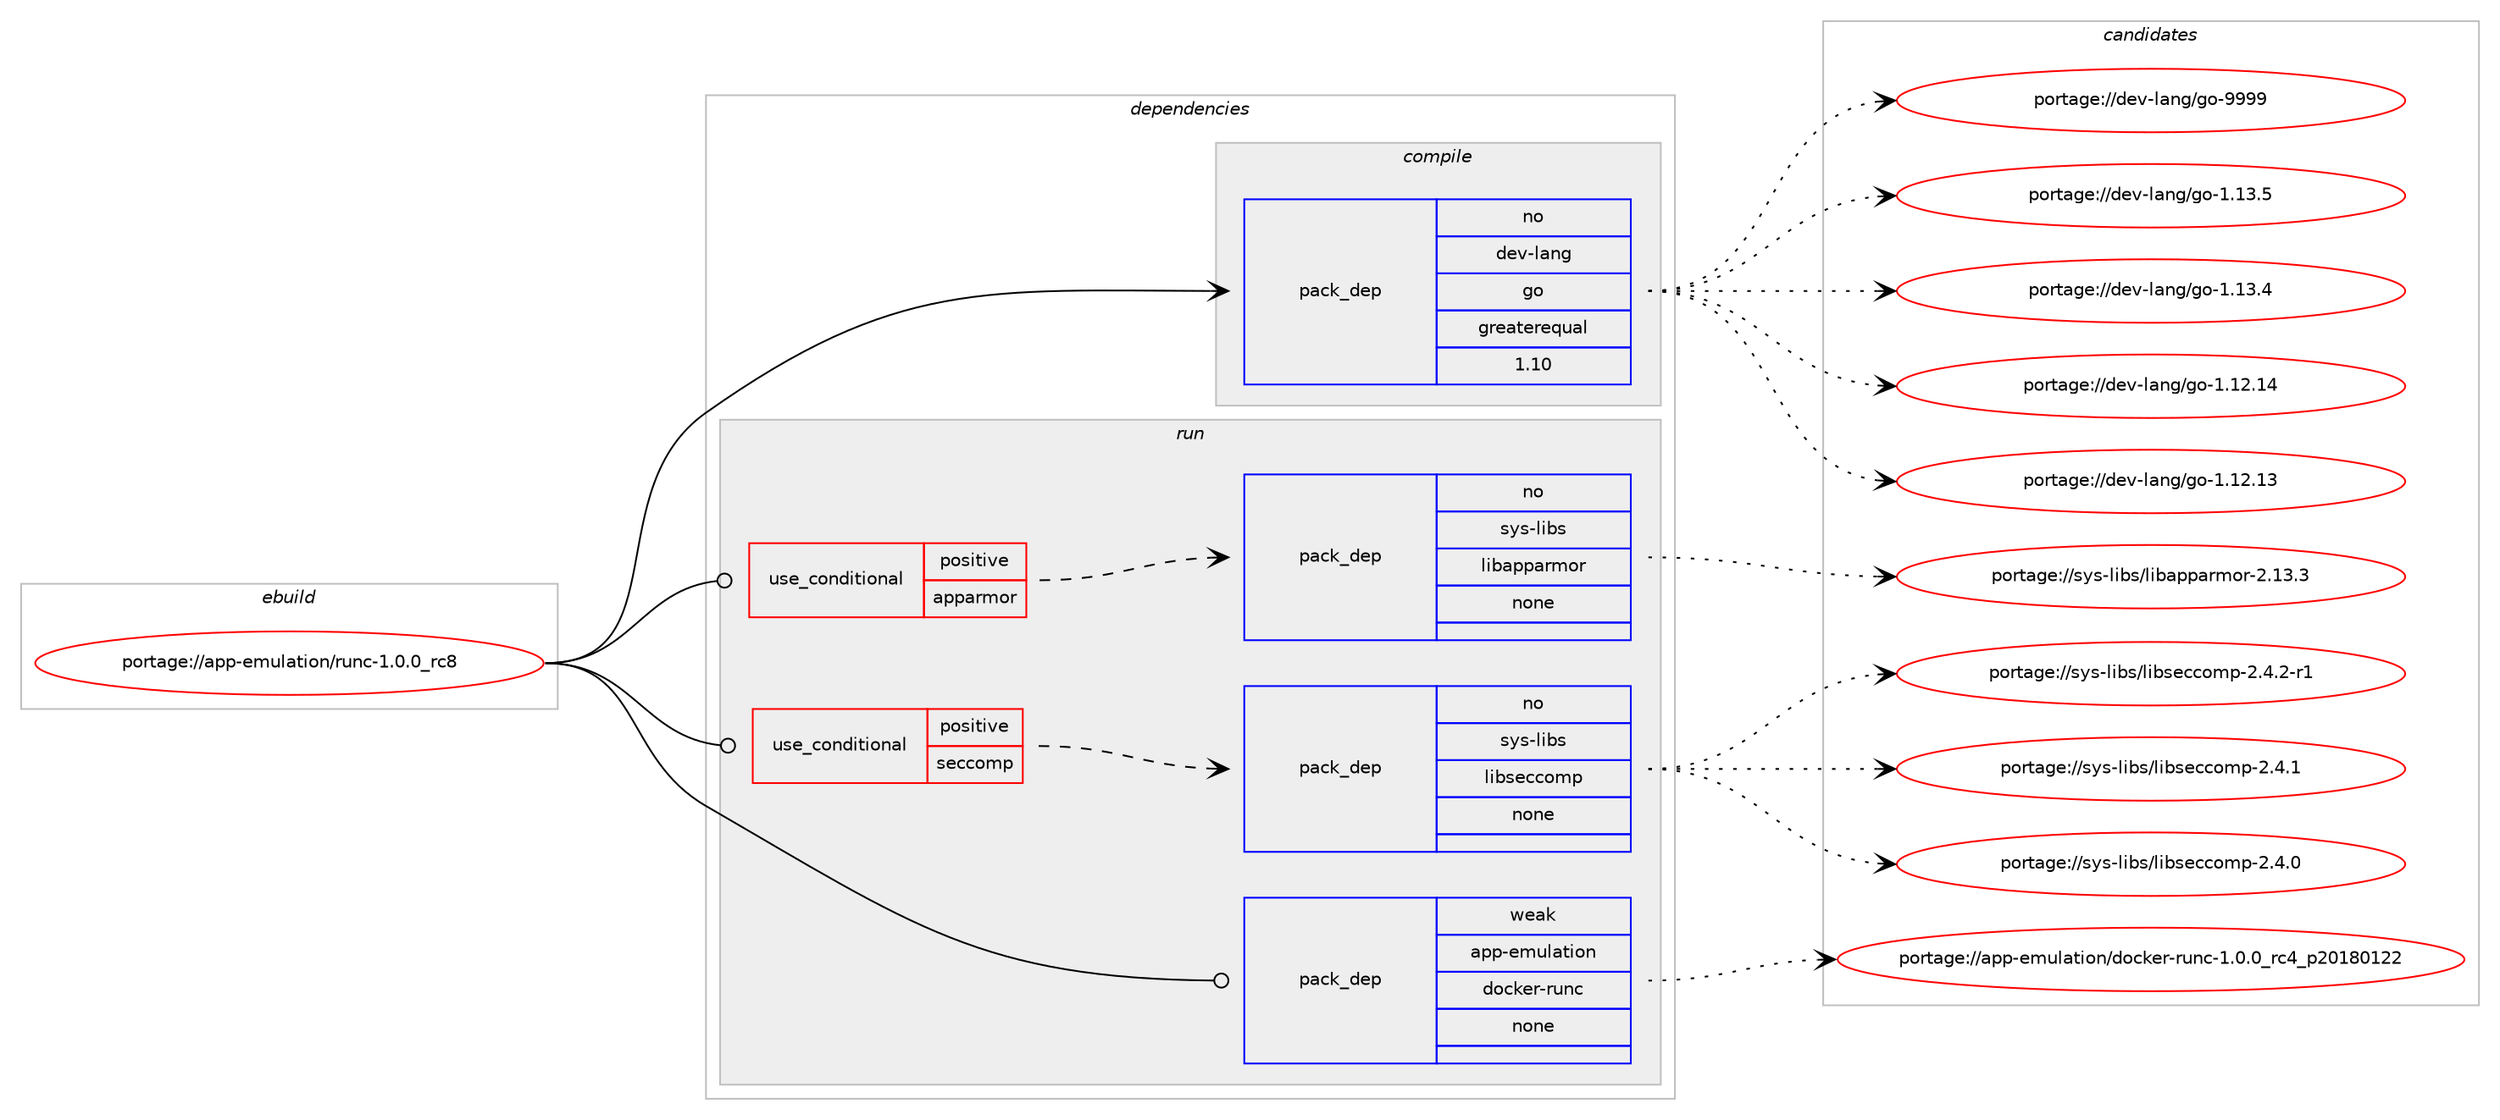 digraph prolog {

# *************
# Graph options
# *************

newrank=true;
concentrate=true;
compound=true;
graph [rankdir=LR,fontname=Helvetica,fontsize=10,ranksep=1.5];#, ranksep=2.5, nodesep=0.2];
edge  [arrowhead=vee];
node  [fontname=Helvetica,fontsize=10];

# **********
# The ebuild
# **********

subgraph cluster_leftcol {
color=gray;
rank=same;
label=<<i>ebuild</i>>;
id [label="portage://app-emulation/runc-1.0.0_rc8", color=red, width=4, href="../app-emulation/runc-1.0.0_rc8.svg"];
}

# ****************
# The dependencies
# ****************

subgraph cluster_midcol {
color=gray;
label=<<i>dependencies</i>>;
subgraph cluster_compile {
fillcolor="#eeeeee";
style=filled;
label=<<i>compile</i>>;
subgraph pack470554 {
dependency626074 [label=<<TABLE BORDER="0" CELLBORDER="1" CELLSPACING="0" CELLPADDING="4" WIDTH="220"><TR><TD ROWSPAN="6" CELLPADDING="30">pack_dep</TD></TR><TR><TD WIDTH="110">no</TD></TR><TR><TD>dev-lang</TD></TR><TR><TD>go</TD></TR><TR><TD>greaterequal</TD></TR><TR><TD>1.10</TD></TR></TABLE>>, shape=none, color=blue];
}
id:e -> dependency626074:w [weight=20,style="solid",arrowhead="vee"];
}
subgraph cluster_compileandrun {
fillcolor="#eeeeee";
style=filled;
label=<<i>compile and run</i>>;
}
subgraph cluster_run {
fillcolor="#eeeeee";
style=filled;
label=<<i>run</i>>;
subgraph cond147162 {
dependency626075 [label=<<TABLE BORDER="0" CELLBORDER="1" CELLSPACING="0" CELLPADDING="4"><TR><TD ROWSPAN="3" CELLPADDING="10">use_conditional</TD></TR><TR><TD>positive</TD></TR><TR><TD>apparmor</TD></TR></TABLE>>, shape=none, color=red];
subgraph pack470555 {
dependency626076 [label=<<TABLE BORDER="0" CELLBORDER="1" CELLSPACING="0" CELLPADDING="4" WIDTH="220"><TR><TD ROWSPAN="6" CELLPADDING="30">pack_dep</TD></TR><TR><TD WIDTH="110">no</TD></TR><TR><TD>sys-libs</TD></TR><TR><TD>libapparmor</TD></TR><TR><TD>none</TD></TR><TR><TD></TD></TR></TABLE>>, shape=none, color=blue];
}
dependency626075:e -> dependency626076:w [weight=20,style="dashed",arrowhead="vee"];
}
id:e -> dependency626075:w [weight=20,style="solid",arrowhead="odot"];
subgraph cond147163 {
dependency626077 [label=<<TABLE BORDER="0" CELLBORDER="1" CELLSPACING="0" CELLPADDING="4"><TR><TD ROWSPAN="3" CELLPADDING="10">use_conditional</TD></TR><TR><TD>positive</TD></TR><TR><TD>seccomp</TD></TR></TABLE>>, shape=none, color=red];
subgraph pack470556 {
dependency626078 [label=<<TABLE BORDER="0" CELLBORDER="1" CELLSPACING="0" CELLPADDING="4" WIDTH="220"><TR><TD ROWSPAN="6" CELLPADDING="30">pack_dep</TD></TR><TR><TD WIDTH="110">no</TD></TR><TR><TD>sys-libs</TD></TR><TR><TD>libseccomp</TD></TR><TR><TD>none</TD></TR><TR><TD></TD></TR></TABLE>>, shape=none, color=blue];
}
dependency626077:e -> dependency626078:w [weight=20,style="dashed",arrowhead="vee"];
}
id:e -> dependency626077:w [weight=20,style="solid",arrowhead="odot"];
subgraph pack470557 {
dependency626079 [label=<<TABLE BORDER="0" CELLBORDER="1" CELLSPACING="0" CELLPADDING="4" WIDTH="220"><TR><TD ROWSPAN="6" CELLPADDING="30">pack_dep</TD></TR><TR><TD WIDTH="110">weak</TD></TR><TR><TD>app-emulation</TD></TR><TR><TD>docker-runc</TD></TR><TR><TD>none</TD></TR><TR><TD></TD></TR></TABLE>>, shape=none, color=blue];
}
id:e -> dependency626079:w [weight=20,style="solid",arrowhead="odot"];
}
}

# **************
# The candidates
# **************

subgraph cluster_choices {
rank=same;
color=gray;
label=<<i>candidates</i>>;

subgraph choice470554 {
color=black;
nodesep=1;
choice1001011184510897110103471031114557575757 [label="portage://dev-lang/go-9999", color=red, width=4,href="../dev-lang/go-9999.svg"];
choice10010111845108971101034710311145494649514653 [label="portage://dev-lang/go-1.13.5", color=red, width=4,href="../dev-lang/go-1.13.5.svg"];
choice10010111845108971101034710311145494649514652 [label="portage://dev-lang/go-1.13.4", color=red, width=4,href="../dev-lang/go-1.13.4.svg"];
choice1001011184510897110103471031114549464950464952 [label="portage://dev-lang/go-1.12.14", color=red, width=4,href="../dev-lang/go-1.12.14.svg"];
choice1001011184510897110103471031114549464950464951 [label="portage://dev-lang/go-1.12.13", color=red, width=4,href="../dev-lang/go-1.12.13.svg"];
dependency626074:e -> choice1001011184510897110103471031114557575757:w [style=dotted,weight="100"];
dependency626074:e -> choice10010111845108971101034710311145494649514653:w [style=dotted,weight="100"];
dependency626074:e -> choice10010111845108971101034710311145494649514652:w [style=dotted,weight="100"];
dependency626074:e -> choice1001011184510897110103471031114549464950464952:w [style=dotted,weight="100"];
dependency626074:e -> choice1001011184510897110103471031114549464950464951:w [style=dotted,weight="100"];
}
subgraph choice470555 {
color=black;
nodesep=1;
choice11512111545108105981154710810598971121129711410911111445504649514651 [label="portage://sys-libs/libapparmor-2.13.3", color=red, width=4,href="../sys-libs/libapparmor-2.13.3.svg"];
dependency626076:e -> choice11512111545108105981154710810598971121129711410911111445504649514651:w [style=dotted,weight="100"];
}
subgraph choice470556 {
color=black;
nodesep=1;
choice1151211154510810598115471081059811510199991111091124550465246504511449 [label="portage://sys-libs/libseccomp-2.4.2-r1", color=red, width=4,href="../sys-libs/libseccomp-2.4.2-r1.svg"];
choice115121115451081059811547108105981151019999111109112455046524649 [label="portage://sys-libs/libseccomp-2.4.1", color=red, width=4,href="../sys-libs/libseccomp-2.4.1.svg"];
choice115121115451081059811547108105981151019999111109112455046524648 [label="portage://sys-libs/libseccomp-2.4.0", color=red, width=4,href="../sys-libs/libseccomp-2.4.0.svg"];
dependency626078:e -> choice1151211154510810598115471081059811510199991111091124550465246504511449:w [style=dotted,weight="100"];
dependency626078:e -> choice115121115451081059811547108105981151019999111109112455046524649:w [style=dotted,weight="100"];
dependency626078:e -> choice115121115451081059811547108105981151019999111109112455046524648:w [style=dotted,weight="100"];
}
subgraph choice470557 {
color=black;
nodesep=1;
choice97112112451011091171089711610511111047100111991071011144511411711099454946484648951149952951125048495648495050 [label="portage://app-emulation/docker-runc-1.0.0_rc4_p20180122", color=red, width=4,href="../app-emulation/docker-runc-1.0.0_rc4_p20180122.svg"];
dependency626079:e -> choice97112112451011091171089711610511111047100111991071011144511411711099454946484648951149952951125048495648495050:w [style=dotted,weight="100"];
}
}

}
